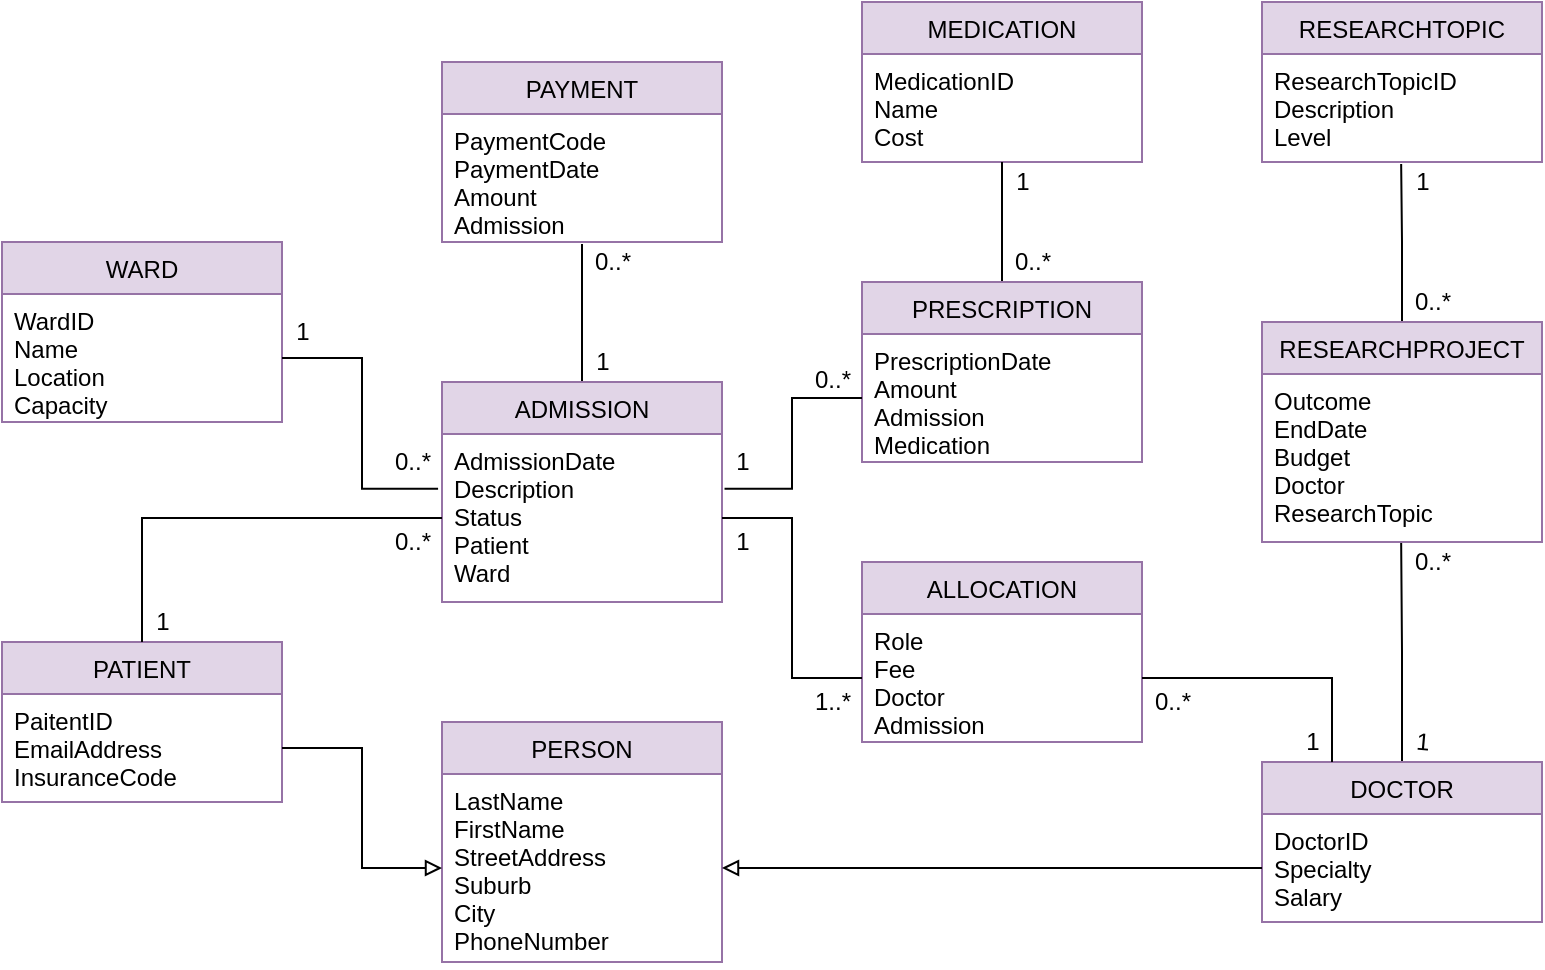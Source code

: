 <mxfile version="13.1.5" type="device"><diagram id="UzPi_v-FNVZFKDMgKEfg" name="Page-1"><mxGraphModel dx="1038" dy="548" grid="1" gridSize="10" guides="1" tooltips="1" connect="1" arrows="1" fold="1" page="1" pageScale="1" pageWidth="827" pageHeight="1169" math="0" shadow="0"><root><mxCell id="0"/><mxCell id="1" parent="0"/><mxCell id="ObN7-JGu5tmGJ9vYbvCf-56" style="edgeStyle=orthogonalEdgeStyle;rounded=0;orthogonalLoop=1;jettySize=auto;html=1;exitX=0.5;exitY=0;exitDx=0;exitDy=0;entryX=0.5;entryY=1.016;entryDx=0;entryDy=0;entryPerimeter=0;endArrow=none;endFill=0;" edge="1" parent="1" source="ObN7-JGu5tmGJ9vYbvCf-17" target="ObN7-JGu5tmGJ9vYbvCf-26"><mxGeometry relative="1" as="geometry"/></mxCell><mxCell id="ObN7-JGu5tmGJ9vYbvCf-17" value="ADMISSION" style="swimlane;fontStyle=0;childLayout=stackLayout;horizontal=1;startSize=26;fillColor=#e1d5e7;horizontalStack=0;resizeParent=1;resizeParentMax=0;resizeLast=0;collapsible=1;marginBottom=0;strokeColor=#9673a6;" vertex="1" parent="1"><mxGeometry x="260" y="260" width="140" height="110" as="geometry"/></mxCell><mxCell id="ObN7-JGu5tmGJ9vYbvCf-18" value="AdmissionDate&#10;Description&#10;Status&#10;Patient&#10;Ward" style="text;strokeColor=none;fillColor=none;align=left;verticalAlign=top;spacingLeft=4;spacingRight=4;overflow=hidden;rotatable=0;points=[[0,0.5],[1,0.5]];portConstraint=eastwest;" vertex="1" parent="ObN7-JGu5tmGJ9vYbvCf-17"><mxGeometry y="26" width="140" height="84" as="geometry"/></mxCell><mxCell id="ObN7-JGu5tmGJ9vYbvCf-25" value="PAYMENT" style="swimlane;fontStyle=0;childLayout=stackLayout;horizontal=1;startSize=26;fillColor=#e1d5e7;horizontalStack=0;resizeParent=1;resizeParentMax=0;resizeLast=0;collapsible=1;marginBottom=0;strokeColor=#9673a6;" vertex="1" parent="1"><mxGeometry x="260" y="100" width="140" height="90" as="geometry"/></mxCell><mxCell id="ObN7-JGu5tmGJ9vYbvCf-26" value="PaymentCode&#10;PaymentDate&#10;Amount&#10;Admission" style="text;strokeColor=none;fillColor=none;align=left;verticalAlign=top;spacingLeft=4;spacingRight=4;overflow=hidden;rotatable=0;points=[[0,0.5],[1,0.5]];portConstraint=eastwest;" vertex="1" parent="ObN7-JGu5tmGJ9vYbvCf-25"><mxGeometry y="26" width="140" height="64" as="geometry"/></mxCell><mxCell id="ObN7-JGu5tmGJ9vYbvCf-13" value="RESEARCHTOPIC" style="swimlane;fontStyle=0;childLayout=stackLayout;horizontal=1;startSize=26;fillColor=#e1d5e7;horizontalStack=0;resizeParent=1;resizeParentMax=0;resizeLast=0;collapsible=1;marginBottom=0;strokeColor=#9673a6;" vertex="1" parent="1"><mxGeometry x="670" y="70" width="140" height="80" as="geometry"/></mxCell><mxCell id="ObN7-JGu5tmGJ9vYbvCf-14" value="ResearchTopicID&#10;Description&#10;Level" style="text;strokeColor=none;fillColor=none;align=left;verticalAlign=top;spacingLeft=4;spacingRight=4;overflow=hidden;rotatable=0;points=[[0,0.5],[1,0.5]];portConstraint=eastwest;" vertex="1" parent="ObN7-JGu5tmGJ9vYbvCf-13"><mxGeometry y="26" width="140" height="54" as="geometry"/></mxCell><mxCell id="ObN7-JGu5tmGJ9vYbvCf-23" value="MEDICATION" style="swimlane;fontStyle=0;childLayout=stackLayout;horizontal=1;startSize=26;fillColor=#e1d5e7;horizontalStack=0;resizeParent=1;resizeParentMax=0;resizeLast=0;collapsible=1;marginBottom=0;strokeColor=#9673a6;" vertex="1" parent="1"><mxGeometry x="470" y="70" width="140" height="80" as="geometry"/></mxCell><mxCell id="ObN7-JGu5tmGJ9vYbvCf-24" value="MedicationID&#10;Name&#10;Cost" style="text;strokeColor=none;fillColor=none;align=left;verticalAlign=top;spacingLeft=4;spacingRight=4;overflow=hidden;rotatable=0;points=[[0,0.5],[1,0.5]];portConstraint=eastwest;" vertex="1" parent="ObN7-JGu5tmGJ9vYbvCf-23"><mxGeometry y="26" width="140" height="54" as="geometry"/></mxCell><mxCell id="ObN7-JGu5tmGJ9vYbvCf-55" style="edgeStyle=orthogonalEdgeStyle;rounded=0;orthogonalLoop=1;jettySize=auto;html=1;exitX=0.5;exitY=0;exitDx=0;exitDy=0;entryX=0.5;entryY=1;entryDx=0;entryDy=0;entryPerimeter=0;endArrow=none;endFill=0;" edge="1" parent="1" source="ObN7-JGu5tmGJ9vYbvCf-27" target="ObN7-JGu5tmGJ9vYbvCf-24"><mxGeometry relative="1" as="geometry"/></mxCell><mxCell id="ObN7-JGu5tmGJ9vYbvCf-27" value="PRESCRIPTION" style="swimlane;fontStyle=0;childLayout=stackLayout;horizontal=1;startSize=26;fillColor=#e1d5e7;horizontalStack=0;resizeParent=1;resizeParentMax=0;resizeLast=0;collapsible=1;marginBottom=0;strokeColor=#9673a6;" vertex="1" parent="1"><mxGeometry x="470" y="210" width="140" height="90" as="geometry"/></mxCell><mxCell id="ObN7-JGu5tmGJ9vYbvCf-28" value="PrescriptionDate&#10;Amount&#10;Admission&#10;Medication" style="text;strokeColor=none;fillColor=none;align=left;verticalAlign=top;spacingLeft=4;spacingRight=4;overflow=hidden;rotatable=0;points=[[0,0.5],[1,0.5]];portConstraint=eastwest;" vertex="1" parent="ObN7-JGu5tmGJ9vYbvCf-27"><mxGeometry y="26" width="140" height="64" as="geometry"/></mxCell><mxCell id="ObN7-JGu5tmGJ9vYbvCf-31" value="ALLOCATION" style="swimlane;fontStyle=0;childLayout=stackLayout;horizontal=1;startSize=26;fillColor=#e1d5e7;horizontalStack=0;resizeParent=1;resizeParentMax=0;resizeLast=0;collapsible=1;marginBottom=0;strokeColor=#9673a6;" vertex="1" parent="1"><mxGeometry x="470" y="350" width="140" height="90" as="geometry"/></mxCell><mxCell id="ObN7-JGu5tmGJ9vYbvCf-32" value="Role&#10;Fee&#10;Doctor&#10;Admission" style="text;strokeColor=none;fillColor=none;align=left;verticalAlign=top;spacingLeft=4;spacingRight=4;overflow=hidden;rotatable=0;points=[[0,0.5],[1,0.5]];portConstraint=eastwest;" vertex="1" parent="ObN7-JGu5tmGJ9vYbvCf-31"><mxGeometry y="26" width="140" height="64" as="geometry"/></mxCell><mxCell id="ObN7-JGu5tmGJ9vYbvCf-43" style="edgeStyle=orthogonalEdgeStyle;rounded=0;orthogonalLoop=1;jettySize=auto;html=1;exitX=0.5;exitY=0;exitDx=0;exitDy=0;entryX=0.497;entryY=0.998;entryDx=0;entryDy=0;entryPerimeter=0;endArrow=none;endFill=0;" edge="1" parent="1" source="ObN7-JGu5tmGJ9vYbvCf-29" target="ObN7-JGu5tmGJ9vYbvCf-10"><mxGeometry relative="1" as="geometry"/></mxCell><mxCell id="ObN7-JGu5tmGJ9vYbvCf-29" value="DOCTOR" style="swimlane;fontStyle=0;childLayout=stackLayout;horizontal=1;startSize=26;fillColor=#e1d5e7;horizontalStack=0;resizeParent=1;resizeParentMax=0;resizeLast=0;collapsible=1;marginBottom=0;strokeColor=#9673a6;" vertex="1" parent="1"><mxGeometry x="670" y="450" width="140" height="80" as="geometry"/></mxCell><mxCell id="ObN7-JGu5tmGJ9vYbvCf-30" value="DoctorID&#10;Specialty&#10;Salary" style="text;strokeColor=none;fillColor=none;align=left;verticalAlign=top;spacingLeft=4;spacingRight=4;overflow=hidden;rotatable=0;points=[[0,0.5],[1,0.5]];portConstraint=eastwest;" vertex="1" parent="ObN7-JGu5tmGJ9vYbvCf-29"><mxGeometry y="26" width="140" height="54" as="geometry"/></mxCell><mxCell id="ObN7-JGu5tmGJ9vYbvCf-42" style="edgeStyle=orthogonalEdgeStyle;rounded=0;orthogonalLoop=1;jettySize=auto;html=1;exitX=0.5;exitY=0;exitDx=0;exitDy=0;entryX=0.497;entryY=1.019;entryDx=0;entryDy=0;entryPerimeter=0;endArrow=none;endFill=0;" edge="1" parent="1" source="ObN7-JGu5tmGJ9vYbvCf-9" target="ObN7-JGu5tmGJ9vYbvCf-14"><mxGeometry relative="1" as="geometry"/></mxCell><mxCell id="ObN7-JGu5tmGJ9vYbvCf-9" value="RESEARCHPROJECT" style="swimlane;fontStyle=0;childLayout=stackLayout;horizontal=1;startSize=26;fillColor=#e1d5e7;horizontalStack=0;resizeParent=1;resizeParentMax=0;resizeLast=0;collapsible=1;marginBottom=0;strokeColor=#9673a6;" vertex="1" parent="1"><mxGeometry x="670" y="230" width="140" height="110" as="geometry"/></mxCell><mxCell id="ObN7-JGu5tmGJ9vYbvCf-10" value="Outcome&#10;EndDate&#10;Budget&#10;Doctor&#10;ResearchTopic" style="text;strokeColor=none;fillColor=none;align=left;verticalAlign=top;spacingLeft=4;spacingRight=4;overflow=hidden;rotatable=0;points=[[0,0.5],[1,0.5]];portConstraint=eastwest;" vertex="1" parent="ObN7-JGu5tmGJ9vYbvCf-9"><mxGeometry y="26" width="140" height="84" as="geometry"/></mxCell><mxCell id="ObN7-JGu5tmGJ9vYbvCf-5" value="PERSON" style="swimlane;fontStyle=0;childLayout=stackLayout;horizontal=1;startSize=26;fillColor=#e1d5e7;horizontalStack=0;resizeParent=1;resizeParentMax=0;resizeLast=0;collapsible=1;marginBottom=0;strokeColor=#9673a6;" vertex="1" parent="1"><mxGeometry x="260" y="430" width="140" height="120" as="geometry"/></mxCell><mxCell id="ObN7-JGu5tmGJ9vYbvCf-6" value="LastName&#10;FirstName&#10;StreetAddress&#10;Suburb&#10;City&#10;PhoneNumber" style="text;strokeColor=none;fillColor=none;align=left;verticalAlign=top;spacingLeft=4;spacingRight=4;overflow=hidden;rotatable=0;points=[[0,0.5],[1,0.5]];portConstraint=eastwest;" vertex="1" parent="ObN7-JGu5tmGJ9vYbvCf-5"><mxGeometry y="26" width="140" height="94" as="geometry"/></mxCell><mxCell id="ObN7-JGu5tmGJ9vYbvCf-1" value="PATIENT" style="swimlane;fontStyle=0;childLayout=stackLayout;horizontal=1;startSize=26;fillColor=#e1d5e7;horizontalStack=0;resizeParent=1;resizeParentMax=0;resizeLast=0;collapsible=1;marginBottom=0;strokeColor=#9673a6;" vertex="1" parent="1"><mxGeometry x="40" y="390" width="140" height="80" as="geometry"/></mxCell><mxCell id="ObN7-JGu5tmGJ9vYbvCf-2" value="PaitentID&#10;EmailAddress&#10;InsuranceCode" style="text;strokeColor=none;fillColor=none;align=left;verticalAlign=top;spacingLeft=4;spacingRight=4;overflow=hidden;rotatable=0;points=[[0,0.5],[1,0.5]];portConstraint=eastwest;" vertex="1" parent="ObN7-JGu5tmGJ9vYbvCf-1"><mxGeometry y="26" width="140" height="54" as="geometry"/></mxCell><mxCell id="ObN7-JGu5tmGJ9vYbvCf-33" style="edgeStyle=orthogonalEdgeStyle;rounded=0;orthogonalLoop=1;jettySize=auto;html=1;exitX=1;exitY=0.5;exitDx=0;exitDy=0;entryX=0;entryY=0.5;entryDx=0;entryDy=0;endArrow=block;endFill=0;" edge="1" parent="1" source="ObN7-JGu5tmGJ9vYbvCf-2" target="ObN7-JGu5tmGJ9vYbvCf-6"><mxGeometry relative="1" as="geometry"/></mxCell><mxCell id="ObN7-JGu5tmGJ9vYbvCf-34" style="edgeStyle=orthogonalEdgeStyle;rounded=0;orthogonalLoop=1;jettySize=auto;html=1;exitX=0;exitY=0.5;exitDx=0;exitDy=0;entryX=1;entryY=0.5;entryDx=0;entryDy=0;endArrow=block;endFill=0;" edge="1" parent="1" source="ObN7-JGu5tmGJ9vYbvCf-30" target="ObN7-JGu5tmGJ9vYbvCf-6"><mxGeometry relative="1" as="geometry"/></mxCell><mxCell id="ObN7-JGu5tmGJ9vYbvCf-35" style="edgeStyle=orthogonalEdgeStyle;rounded=0;orthogonalLoop=1;jettySize=auto;html=1;exitX=0;exitY=0.5;exitDx=0;exitDy=0;entryX=0.5;entryY=0;entryDx=0;entryDy=0;endArrow=none;endFill=0;" edge="1" parent="1" source="ObN7-JGu5tmGJ9vYbvCf-18" target="ObN7-JGu5tmGJ9vYbvCf-1"><mxGeometry relative="1" as="geometry"/></mxCell><mxCell id="ObN7-JGu5tmGJ9vYbvCf-21" value="WARD" style="swimlane;fontStyle=0;childLayout=stackLayout;horizontal=1;startSize=26;fillColor=#e1d5e7;horizontalStack=0;resizeParent=1;resizeParentMax=0;resizeLast=0;collapsible=1;marginBottom=0;strokeColor=#9673a6;" vertex="1" parent="1"><mxGeometry x="40" y="190" width="140" height="90" as="geometry"/></mxCell><mxCell id="ObN7-JGu5tmGJ9vYbvCf-22" value="WardID&#10;Name&#10;Location&#10;Capacity" style="text;strokeColor=none;fillColor=none;align=left;verticalAlign=top;spacingLeft=4;spacingRight=4;overflow=hidden;rotatable=0;points=[[0,0.5],[1,0.5]];portConstraint=eastwest;" vertex="1" parent="ObN7-JGu5tmGJ9vYbvCf-21"><mxGeometry y="26" width="140" height="64" as="geometry"/></mxCell><mxCell id="ObN7-JGu5tmGJ9vYbvCf-36" style="edgeStyle=orthogonalEdgeStyle;rounded=0;orthogonalLoop=1;jettySize=auto;html=1;exitX=1;exitY=0.5;exitDx=0;exitDy=0;entryX=-0.014;entryY=0.326;entryDx=0;entryDy=0;entryPerimeter=0;endArrow=none;endFill=0;" edge="1" parent="1" source="ObN7-JGu5tmGJ9vYbvCf-22" target="ObN7-JGu5tmGJ9vYbvCf-18"><mxGeometry relative="1" as="geometry"/></mxCell><mxCell id="ObN7-JGu5tmGJ9vYbvCf-39" value="0..*" style="text;html=1;align=center;verticalAlign=middle;resizable=0;points=[];autosize=1;" vertex="1" parent="1"><mxGeometry x="230" y="330" width="30" height="20" as="geometry"/></mxCell><mxCell id="ObN7-JGu5tmGJ9vYbvCf-47" value="1" style="text;html=1;align=center;verticalAlign=middle;resizable=0;points=[];autosize=1;" vertex="1" parent="1"><mxGeometry x="740" y="150" width="20" height="20" as="geometry"/></mxCell><mxCell id="ObN7-JGu5tmGJ9vYbvCf-48" value="1" style="text;html=1;align=center;verticalAlign=middle;resizable=0;points=[];autosize=1;rotation=5;" vertex="1" parent="1"><mxGeometry x="740" y="430" width="20" height="20" as="geometry"/></mxCell><mxCell id="ObN7-JGu5tmGJ9vYbvCf-49" value="1" style="text;html=1;align=center;verticalAlign=middle;resizable=0;points=[];autosize=1;" vertex="1" parent="1"><mxGeometry x="180" y="225" width="20" height="20" as="geometry"/></mxCell><mxCell id="ObN7-JGu5tmGJ9vYbvCf-50" value="1" style="text;html=1;align=center;verticalAlign=middle;resizable=0;points=[];autosize=1;" vertex="1" parent="1"><mxGeometry x="110" y="370" width="20" height="20" as="geometry"/></mxCell><mxCell id="ObN7-JGu5tmGJ9vYbvCf-51" style="edgeStyle=orthogonalEdgeStyle;rounded=0;orthogonalLoop=1;jettySize=auto;html=1;exitX=1;exitY=0.5;exitDx=0;exitDy=0;entryX=0.25;entryY=0;entryDx=0;entryDy=0;endArrow=none;endFill=0;" edge="1" parent="1" source="ObN7-JGu5tmGJ9vYbvCf-32" target="ObN7-JGu5tmGJ9vYbvCf-29"><mxGeometry relative="1" as="geometry"/></mxCell><mxCell id="ObN7-JGu5tmGJ9vYbvCf-52" style="edgeStyle=orthogonalEdgeStyle;rounded=0;orthogonalLoop=1;jettySize=auto;html=1;exitX=1;exitY=0.5;exitDx=0;exitDy=0;entryX=0;entryY=0.5;entryDx=0;entryDy=0;endArrow=none;endFill=0;" edge="1" parent="1" source="ObN7-JGu5tmGJ9vYbvCf-18" target="ObN7-JGu5tmGJ9vYbvCf-32"><mxGeometry relative="1" as="geometry"/></mxCell><mxCell id="ObN7-JGu5tmGJ9vYbvCf-53" style="edgeStyle=orthogonalEdgeStyle;rounded=0;orthogonalLoop=1;jettySize=auto;html=1;exitX=0;exitY=0.5;exitDx=0;exitDy=0;entryX=1.009;entryY=0.326;entryDx=0;entryDy=0;entryPerimeter=0;endArrow=none;endFill=0;" edge="1" parent="1" source="ObN7-JGu5tmGJ9vYbvCf-28" target="ObN7-JGu5tmGJ9vYbvCf-18"><mxGeometry relative="1" as="geometry"/></mxCell><mxCell id="ObN7-JGu5tmGJ9vYbvCf-57" value="0..*" style="text;html=1;align=center;verticalAlign=middle;resizable=0;points=[];autosize=1;" vertex="1" parent="1"><mxGeometry x="230" y="290" width="30" height="20" as="geometry"/></mxCell><mxCell id="ObN7-JGu5tmGJ9vYbvCf-58" value="1" style="text;html=1;align=center;verticalAlign=middle;resizable=0;points=[];autosize=1;" vertex="1" parent="1"><mxGeometry x="330" y="240" width="20" height="20" as="geometry"/></mxCell><mxCell id="ObN7-JGu5tmGJ9vYbvCf-60" value="0..*" style="text;html=1;align=center;verticalAlign=middle;resizable=0;points=[];autosize=1;" vertex="1" parent="1"><mxGeometry x="330" y="190" width="30" height="20" as="geometry"/></mxCell><mxCell id="ObN7-JGu5tmGJ9vYbvCf-61" value="1" style="text;html=1;align=center;verticalAlign=middle;resizable=0;points=[];autosize=1;" vertex="1" parent="1"><mxGeometry x="400" y="290" width="20" height="20" as="geometry"/></mxCell><mxCell id="ObN7-JGu5tmGJ9vYbvCf-62" value="1" style="text;html=1;align=center;verticalAlign=middle;resizable=0;points=[];autosize=1;" vertex="1" parent="1"><mxGeometry x="400" y="330" width="20" height="20" as="geometry"/></mxCell><mxCell id="ObN7-JGu5tmGJ9vYbvCf-63" value="0..*" style="text;html=1;align=center;verticalAlign=middle;resizable=0;points=[];autosize=1;" vertex="1" parent="1"><mxGeometry x="440" y="249" width="30" height="20" as="geometry"/></mxCell><mxCell id="ObN7-JGu5tmGJ9vYbvCf-64" value="1..*" style="text;html=1;align=center;verticalAlign=middle;resizable=0;points=[];autosize=1;" vertex="1" parent="1"><mxGeometry x="440" y="410" width="30" height="20" as="geometry"/></mxCell><mxCell id="ObN7-JGu5tmGJ9vYbvCf-65" value="1" style="text;html=1;align=center;verticalAlign=middle;resizable=0;points=[];autosize=1;" vertex="1" parent="1"><mxGeometry x="540" y="150" width="20" height="20" as="geometry"/></mxCell><mxCell id="ObN7-JGu5tmGJ9vYbvCf-66" value="0..*" style="text;html=1;align=center;verticalAlign=middle;resizable=0;points=[];autosize=1;" vertex="1" parent="1"><mxGeometry x="540" y="190" width="30" height="20" as="geometry"/></mxCell><mxCell id="ObN7-JGu5tmGJ9vYbvCf-67" value="1" style="text;html=1;align=center;verticalAlign=middle;resizable=0;points=[];autosize=1;" vertex="1" parent="1"><mxGeometry x="685" y="430" width="20" height="20" as="geometry"/></mxCell><mxCell id="ObN7-JGu5tmGJ9vYbvCf-68" value="0..*" style="text;html=1;align=center;verticalAlign=middle;resizable=0;points=[];autosize=1;" vertex="1" parent="1"><mxGeometry x="610" y="410" width="30" height="20" as="geometry"/></mxCell><mxCell id="ObN7-JGu5tmGJ9vYbvCf-69" value="0..*" style="text;html=1;align=center;verticalAlign=middle;resizable=0;points=[];autosize=1;" vertex="1" parent="1"><mxGeometry x="740" y="210" width="30" height="20" as="geometry"/></mxCell><mxCell id="ObN7-JGu5tmGJ9vYbvCf-70" value="0..*" style="text;html=1;align=center;verticalAlign=middle;resizable=0;points=[];autosize=1;" vertex="1" parent="1"><mxGeometry x="740" y="340" width="30" height="20" as="geometry"/></mxCell></root></mxGraphModel></diagram></mxfile>